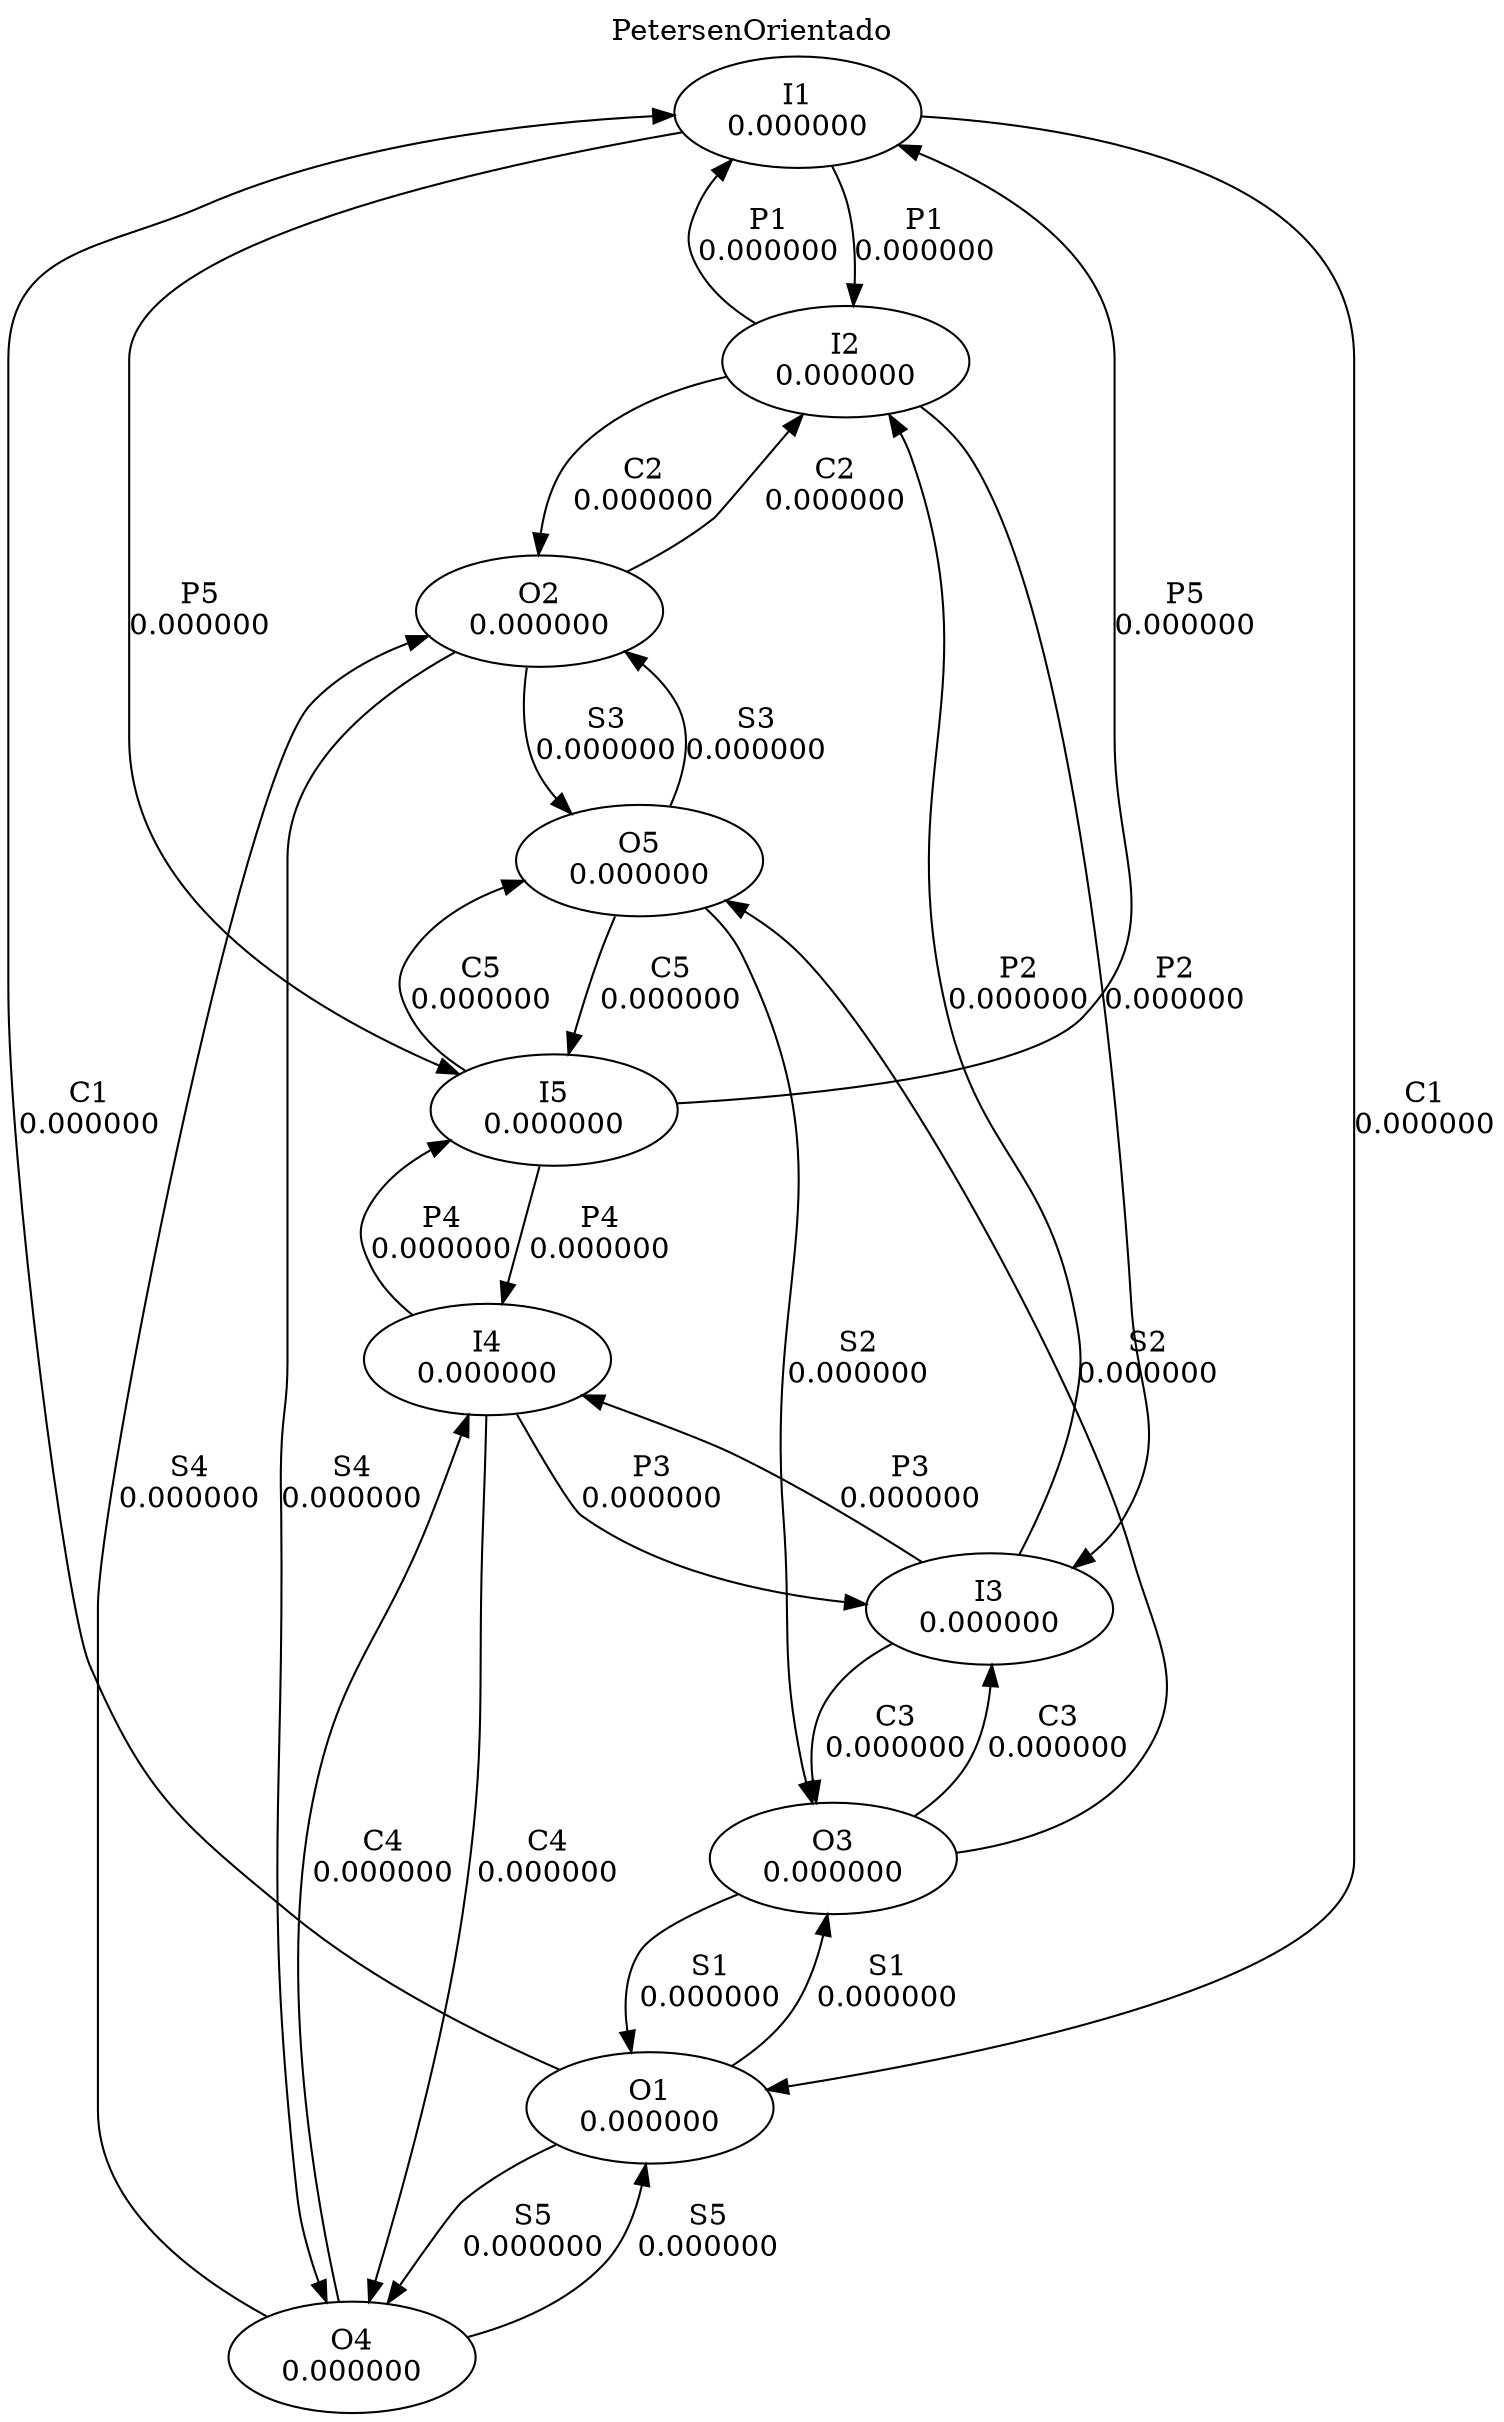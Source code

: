 digraph PetersenOrientado {
 graph [label="PetersenOrientado", labelloc=t]
 V0 [label="I1\n0.000000"]
 V1 [label="I2\n0.000000"]
 V2 [label="I3\n0.000000"]
 V3 [label="I4\n0.000000"]
 V4 [label="I5\n0.000000"]
 V5 [label="O1\n0.000000"]
 V6 [label="O2\n0.000000"]
 V7 [label="O3\n0.000000"]
 V8 [label="O4\n0.000000"]
 V9 [label="O5\n0.000000"]
 V0 -> V1 [label="P1\n0.000000"]
 V0 -> V5 [label="C1\n0.000000"]
 V0 -> V4 [label="P5\n0.000000"]
 V1 -> V2 [label="P2\n0.000000"]
 V1 -> V6 [label="C2\n0.000000"]
 V1 -> V0 [label="P1\n0.000000"]
 V2 -> V3 [label="P3\n0.000000"]
 V2 -> V7 [label="C3\n0.000000"]
 V2 -> V1 [label="P2\n0.000000"]
 V3 -> V4 [label="P4\n0.000000"]
 V3 -> V8 [label="C4\n0.000000"]
 V3 -> V2 [label="P3\n0.000000"]
 V4 -> V0 [label="P5\n0.000000"]
 V4 -> V9 [label="C5\n0.000000"]
 V4 -> V3 [label="P4\n0.000000"]
 V5 -> V7 [label="S1\n0.000000"]
 V5 -> V8 [label="S5\n0.000000"]
 V5 -> V0 [label="C1\n0.000000"]
 V6 -> V8 [label="S4\n0.000000"]
 V6 -> V9 [label="S3\n0.000000"]
 V6 -> V1 [label="C2\n0.000000"]
 V7 -> V9 [label="S2\n0.000000"]
 V7 -> V5 [label="S1\n0.000000"]
 V7 -> V2 [label="C3\n0.000000"]
 V8 -> V5 [label="S5\n0.000000"]
 V8 -> V6 [label="S4\n0.000000"]
 V8 -> V3 [label="C4\n0.000000"]
 V9 -> V6 [label="S3\n0.000000"]
 V9 -> V7 [label="S2\n0.000000"]
 V9 -> V4 [label="C5\n0.000000"]
}
